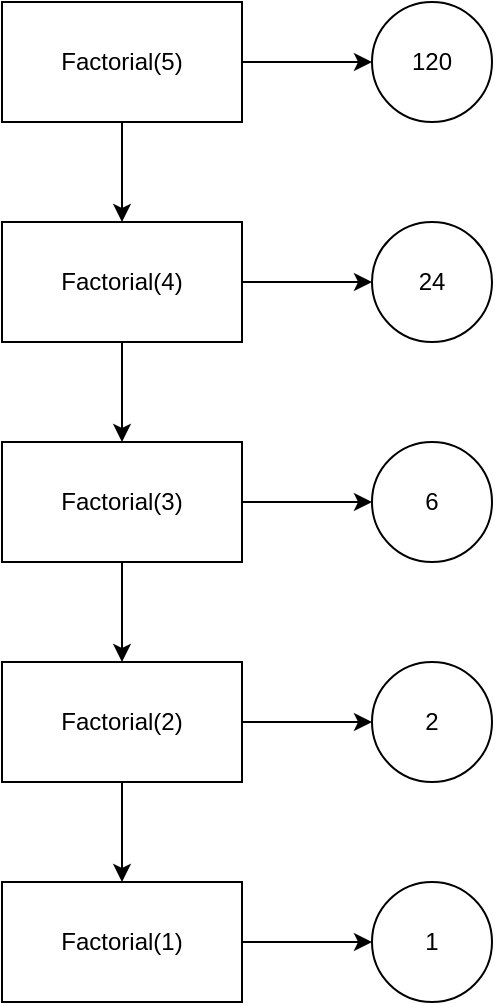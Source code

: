 <mxfile version="14.7.7" type="device"><diagram id="wUvnMu_6ojd3zLC0VC5P" name="Page-1"><mxGraphModel dx="509" dy="623" grid="1" gridSize="10" guides="1" tooltips="1" connect="1" arrows="1" fold="1" page="1" pageScale="1" pageWidth="850" pageHeight="1100" math="0" shadow="0"><root><mxCell id="0"/><mxCell id="1" parent="0"/><mxCell id="0yyQlpYJ3jIU_BDEtlJC-3" style="edgeStyle=orthogonalEdgeStyle;rounded=0;orthogonalLoop=1;jettySize=auto;html=1;exitX=1;exitY=0.5;exitDx=0;exitDy=0;entryX=0;entryY=0.5;entryDx=0;entryDy=0;" edge="1" parent="1" source="0yyQlpYJ3jIU_BDEtlJC-1" target="0yyQlpYJ3jIU_BDEtlJC-2"><mxGeometry relative="1" as="geometry"/></mxCell><mxCell id="0yyQlpYJ3jIU_BDEtlJC-8" style="edgeStyle=orthogonalEdgeStyle;rounded=0;orthogonalLoop=1;jettySize=auto;html=1;exitX=0.5;exitY=1;exitDx=0;exitDy=0;entryX=0.5;entryY=0;entryDx=0;entryDy=0;" edge="1" parent="1" source="0yyQlpYJ3jIU_BDEtlJC-1" target="0yyQlpYJ3jIU_BDEtlJC-6"><mxGeometry relative="1" as="geometry"/></mxCell><mxCell id="0yyQlpYJ3jIU_BDEtlJC-1" value="Factorial(5)" style="rounded=0;whiteSpace=wrap;html=1;" vertex="1" parent="1"><mxGeometry x="180" y="40" width="120" height="60" as="geometry"/></mxCell><mxCell id="0yyQlpYJ3jIU_BDEtlJC-2" value="120" style="ellipse;whiteSpace=wrap;html=1;aspect=fixed;" vertex="1" parent="1"><mxGeometry x="365" y="40" width="60" height="60" as="geometry"/></mxCell><mxCell id="0yyQlpYJ3jIU_BDEtlJC-5" style="edgeStyle=orthogonalEdgeStyle;rounded=0;orthogonalLoop=1;jettySize=auto;html=1;exitX=1;exitY=0.5;exitDx=0;exitDy=0;entryX=0;entryY=0.5;entryDx=0;entryDy=0;" edge="1" parent="1" source="0yyQlpYJ3jIU_BDEtlJC-6" target="0yyQlpYJ3jIU_BDEtlJC-7"><mxGeometry relative="1" as="geometry"/></mxCell><mxCell id="0yyQlpYJ3jIU_BDEtlJC-18" style="edgeStyle=orthogonalEdgeStyle;rounded=0;orthogonalLoop=1;jettySize=auto;html=1;exitX=0.5;exitY=1;exitDx=0;exitDy=0;entryX=0.5;entryY=0;entryDx=0;entryDy=0;" edge="1" parent="1" source="0yyQlpYJ3jIU_BDEtlJC-6" target="0yyQlpYJ3jIU_BDEtlJC-10"><mxGeometry relative="1" as="geometry"/></mxCell><mxCell id="0yyQlpYJ3jIU_BDEtlJC-6" value="Factorial(4)" style="rounded=0;whiteSpace=wrap;html=1;" vertex="1" parent="1"><mxGeometry x="180" y="150" width="120" height="60" as="geometry"/></mxCell><mxCell id="0yyQlpYJ3jIU_BDEtlJC-7" value="24" style="ellipse;whiteSpace=wrap;html=1;aspect=fixed;" vertex="1" parent="1"><mxGeometry x="365" y="150" width="60" height="60" as="geometry"/></mxCell><mxCell id="0yyQlpYJ3jIU_BDEtlJC-9" style="edgeStyle=orthogonalEdgeStyle;rounded=0;orthogonalLoop=1;jettySize=auto;html=1;exitX=1;exitY=0.5;exitDx=0;exitDy=0;entryX=0;entryY=0.5;entryDx=0;entryDy=0;" edge="1" parent="1" source="0yyQlpYJ3jIU_BDEtlJC-10" target="0yyQlpYJ3jIU_BDEtlJC-11"><mxGeometry relative="1" as="geometry"/></mxCell><mxCell id="0yyQlpYJ3jIU_BDEtlJC-19" style="edgeStyle=orthogonalEdgeStyle;rounded=0;orthogonalLoop=1;jettySize=auto;html=1;exitX=0.5;exitY=1;exitDx=0;exitDy=0;entryX=0.5;entryY=0;entryDx=0;entryDy=0;" edge="1" parent="1" source="0yyQlpYJ3jIU_BDEtlJC-10" target="0yyQlpYJ3jIU_BDEtlJC-13"><mxGeometry relative="1" as="geometry"/></mxCell><mxCell id="0yyQlpYJ3jIU_BDEtlJC-10" value="Factorial(3)" style="rounded=0;whiteSpace=wrap;html=1;" vertex="1" parent="1"><mxGeometry x="180" y="260" width="120" height="60" as="geometry"/></mxCell><mxCell id="0yyQlpYJ3jIU_BDEtlJC-11" value="6" style="ellipse;whiteSpace=wrap;html=1;aspect=fixed;" vertex="1" parent="1"><mxGeometry x="365" y="260" width="60" height="60" as="geometry"/></mxCell><mxCell id="0yyQlpYJ3jIU_BDEtlJC-12" style="edgeStyle=orthogonalEdgeStyle;rounded=0;orthogonalLoop=1;jettySize=auto;html=1;exitX=1;exitY=0.5;exitDx=0;exitDy=0;entryX=0;entryY=0.5;entryDx=0;entryDy=0;" edge="1" parent="1" source="0yyQlpYJ3jIU_BDEtlJC-13" target="0yyQlpYJ3jIU_BDEtlJC-14"><mxGeometry relative="1" as="geometry"/></mxCell><mxCell id="0yyQlpYJ3jIU_BDEtlJC-20" style="edgeStyle=orthogonalEdgeStyle;rounded=0;orthogonalLoop=1;jettySize=auto;html=1;exitX=0.5;exitY=1;exitDx=0;exitDy=0;entryX=0.5;entryY=0;entryDx=0;entryDy=0;" edge="1" parent="1" source="0yyQlpYJ3jIU_BDEtlJC-13" target="0yyQlpYJ3jIU_BDEtlJC-16"><mxGeometry relative="1" as="geometry"/></mxCell><mxCell id="0yyQlpYJ3jIU_BDEtlJC-13" value="Factorial(2)" style="rounded=0;whiteSpace=wrap;html=1;" vertex="1" parent="1"><mxGeometry x="180" y="370" width="120" height="60" as="geometry"/></mxCell><mxCell id="0yyQlpYJ3jIU_BDEtlJC-14" value="2" style="ellipse;whiteSpace=wrap;html=1;aspect=fixed;" vertex="1" parent="1"><mxGeometry x="365" y="370" width="60" height="60" as="geometry"/></mxCell><mxCell id="0yyQlpYJ3jIU_BDEtlJC-15" style="edgeStyle=orthogonalEdgeStyle;rounded=0;orthogonalLoop=1;jettySize=auto;html=1;exitX=1;exitY=0.5;exitDx=0;exitDy=0;entryX=0;entryY=0.5;entryDx=0;entryDy=0;" edge="1" parent="1" source="0yyQlpYJ3jIU_BDEtlJC-16" target="0yyQlpYJ3jIU_BDEtlJC-17"><mxGeometry relative="1" as="geometry"/></mxCell><mxCell id="0yyQlpYJ3jIU_BDEtlJC-16" value="Factorial(1)" style="rounded=0;whiteSpace=wrap;html=1;" vertex="1" parent="1"><mxGeometry x="180" y="480" width="120" height="60" as="geometry"/></mxCell><mxCell id="0yyQlpYJ3jIU_BDEtlJC-17" value="1" style="ellipse;whiteSpace=wrap;html=1;aspect=fixed;" vertex="1" parent="1"><mxGeometry x="365" y="480" width="60" height="60" as="geometry"/></mxCell></root></mxGraphModel></diagram></mxfile>